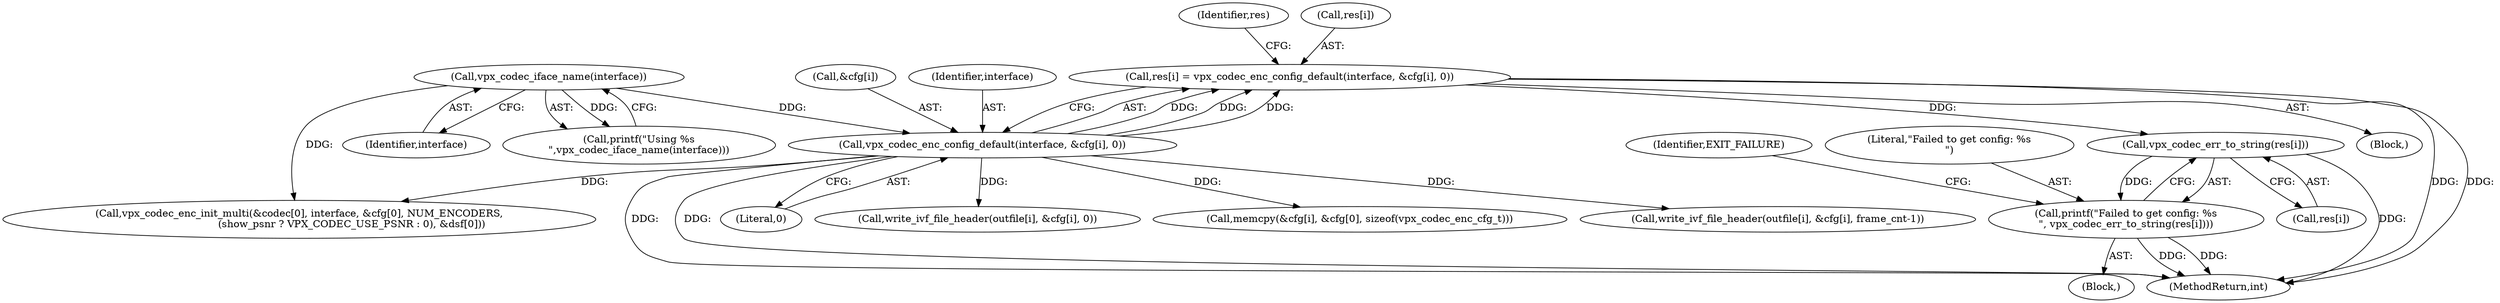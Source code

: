 digraph "0_Android_5a9753fca56f0eeb9f61e342b2fccffc364f9426_22@array" {
"1000311" [label="(Call,res[i] = vpx_codec_enc_config_default(interface, &cfg[i], 0))"];
"1000315" [label="(Call,vpx_codec_enc_config_default(interface, &cfg[i], 0))"];
"1000197" [label="(Call,vpx_codec_iface_name(interface))"];
"1000329" [label="(Call,vpx_codec_err_to_string(res[i]))"];
"1000327" [label="(Call,printf(\"Failed to get config: %s\n\", vpx_codec_err_to_string(res[i])))"];
"1000707" [label="(Call,write_ivf_file_header(outfile[i], &cfg[i], 0))"];
"1000195" [label="(Call,printf(\"Using %s\n\",vpx_codec_iface_name(interface)))"];
"1000198" [label="(Identifier,interface)"];
"1000197" [label="(Call,vpx_codec_iface_name(interface))"];
"1000491" [label="(Call,memcpy(&cfg[i], &cfg[0], sizeof(vpx_codec_enc_cfg_t)))"];
"1000317" [label="(Call,&cfg[i])"];
"1001277" [label="(Call,write_ivf_file_header(outfile[i], &cfg[i], frame_cnt-1))"];
"1000717" [label="(Call,vpx_codec_enc_init_multi(&codec[0], interface, &cfg[0], NUM_ENCODERS,\n                                 (show_psnr ? VPX_CODEC_USE_PSNR : 0), &dsf[0]))"];
"1000324" [label="(Identifier,res)"];
"1000334" [label="(Identifier,EXIT_FAILURE)"];
"1000316" [label="(Identifier,interface)"];
"1000315" [label="(Call,vpx_codec_enc_config_default(interface, &cfg[i], 0))"];
"1000311" [label="(Call,res[i] = vpx_codec_enc_config_default(interface, &cfg[i], 0))"];
"1000310" [label="(Block,)"];
"1000327" [label="(Call,printf(\"Failed to get config: %s\n\", vpx_codec_err_to_string(res[i])))"];
"1000330" [label="(Call,res[i])"];
"1001296" [label="(MethodReturn,int)"];
"1000328" [label="(Literal,\"Failed to get config: %s\n\")"];
"1000329" [label="(Call,vpx_codec_err_to_string(res[i]))"];
"1000321" [label="(Literal,0)"];
"1000312" [label="(Call,res[i])"];
"1000326" [label="(Block,)"];
"1000311" -> "1000310"  [label="AST: "];
"1000311" -> "1000315"  [label="CFG: "];
"1000312" -> "1000311"  [label="AST: "];
"1000315" -> "1000311"  [label="AST: "];
"1000324" -> "1000311"  [label="CFG: "];
"1000311" -> "1001296"  [label="DDG: "];
"1000311" -> "1001296"  [label="DDG: "];
"1000315" -> "1000311"  [label="DDG: "];
"1000315" -> "1000311"  [label="DDG: "];
"1000315" -> "1000311"  [label="DDG: "];
"1000311" -> "1000329"  [label="DDG: "];
"1000315" -> "1000321"  [label="CFG: "];
"1000316" -> "1000315"  [label="AST: "];
"1000317" -> "1000315"  [label="AST: "];
"1000321" -> "1000315"  [label="AST: "];
"1000315" -> "1001296"  [label="DDG: "];
"1000315" -> "1001296"  [label="DDG: "];
"1000197" -> "1000315"  [label="DDG: "];
"1000315" -> "1000491"  [label="DDG: "];
"1000315" -> "1000707"  [label="DDG: "];
"1000315" -> "1000717"  [label="DDG: "];
"1000315" -> "1001277"  [label="DDG: "];
"1000197" -> "1000195"  [label="AST: "];
"1000197" -> "1000198"  [label="CFG: "];
"1000198" -> "1000197"  [label="AST: "];
"1000195" -> "1000197"  [label="CFG: "];
"1000197" -> "1000195"  [label="DDG: "];
"1000197" -> "1000717"  [label="DDG: "];
"1000329" -> "1000327"  [label="AST: "];
"1000329" -> "1000330"  [label="CFG: "];
"1000330" -> "1000329"  [label="AST: "];
"1000327" -> "1000329"  [label="CFG: "];
"1000329" -> "1001296"  [label="DDG: "];
"1000329" -> "1000327"  [label="DDG: "];
"1000327" -> "1000326"  [label="AST: "];
"1000328" -> "1000327"  [label="AST: "];
"1000334" -> "1000327"  [label="CFG: "];
"1000327" -> "1001296"  [label="DDG: "];
"1000327" -> "1001296"  [label="DDG: "];
}
